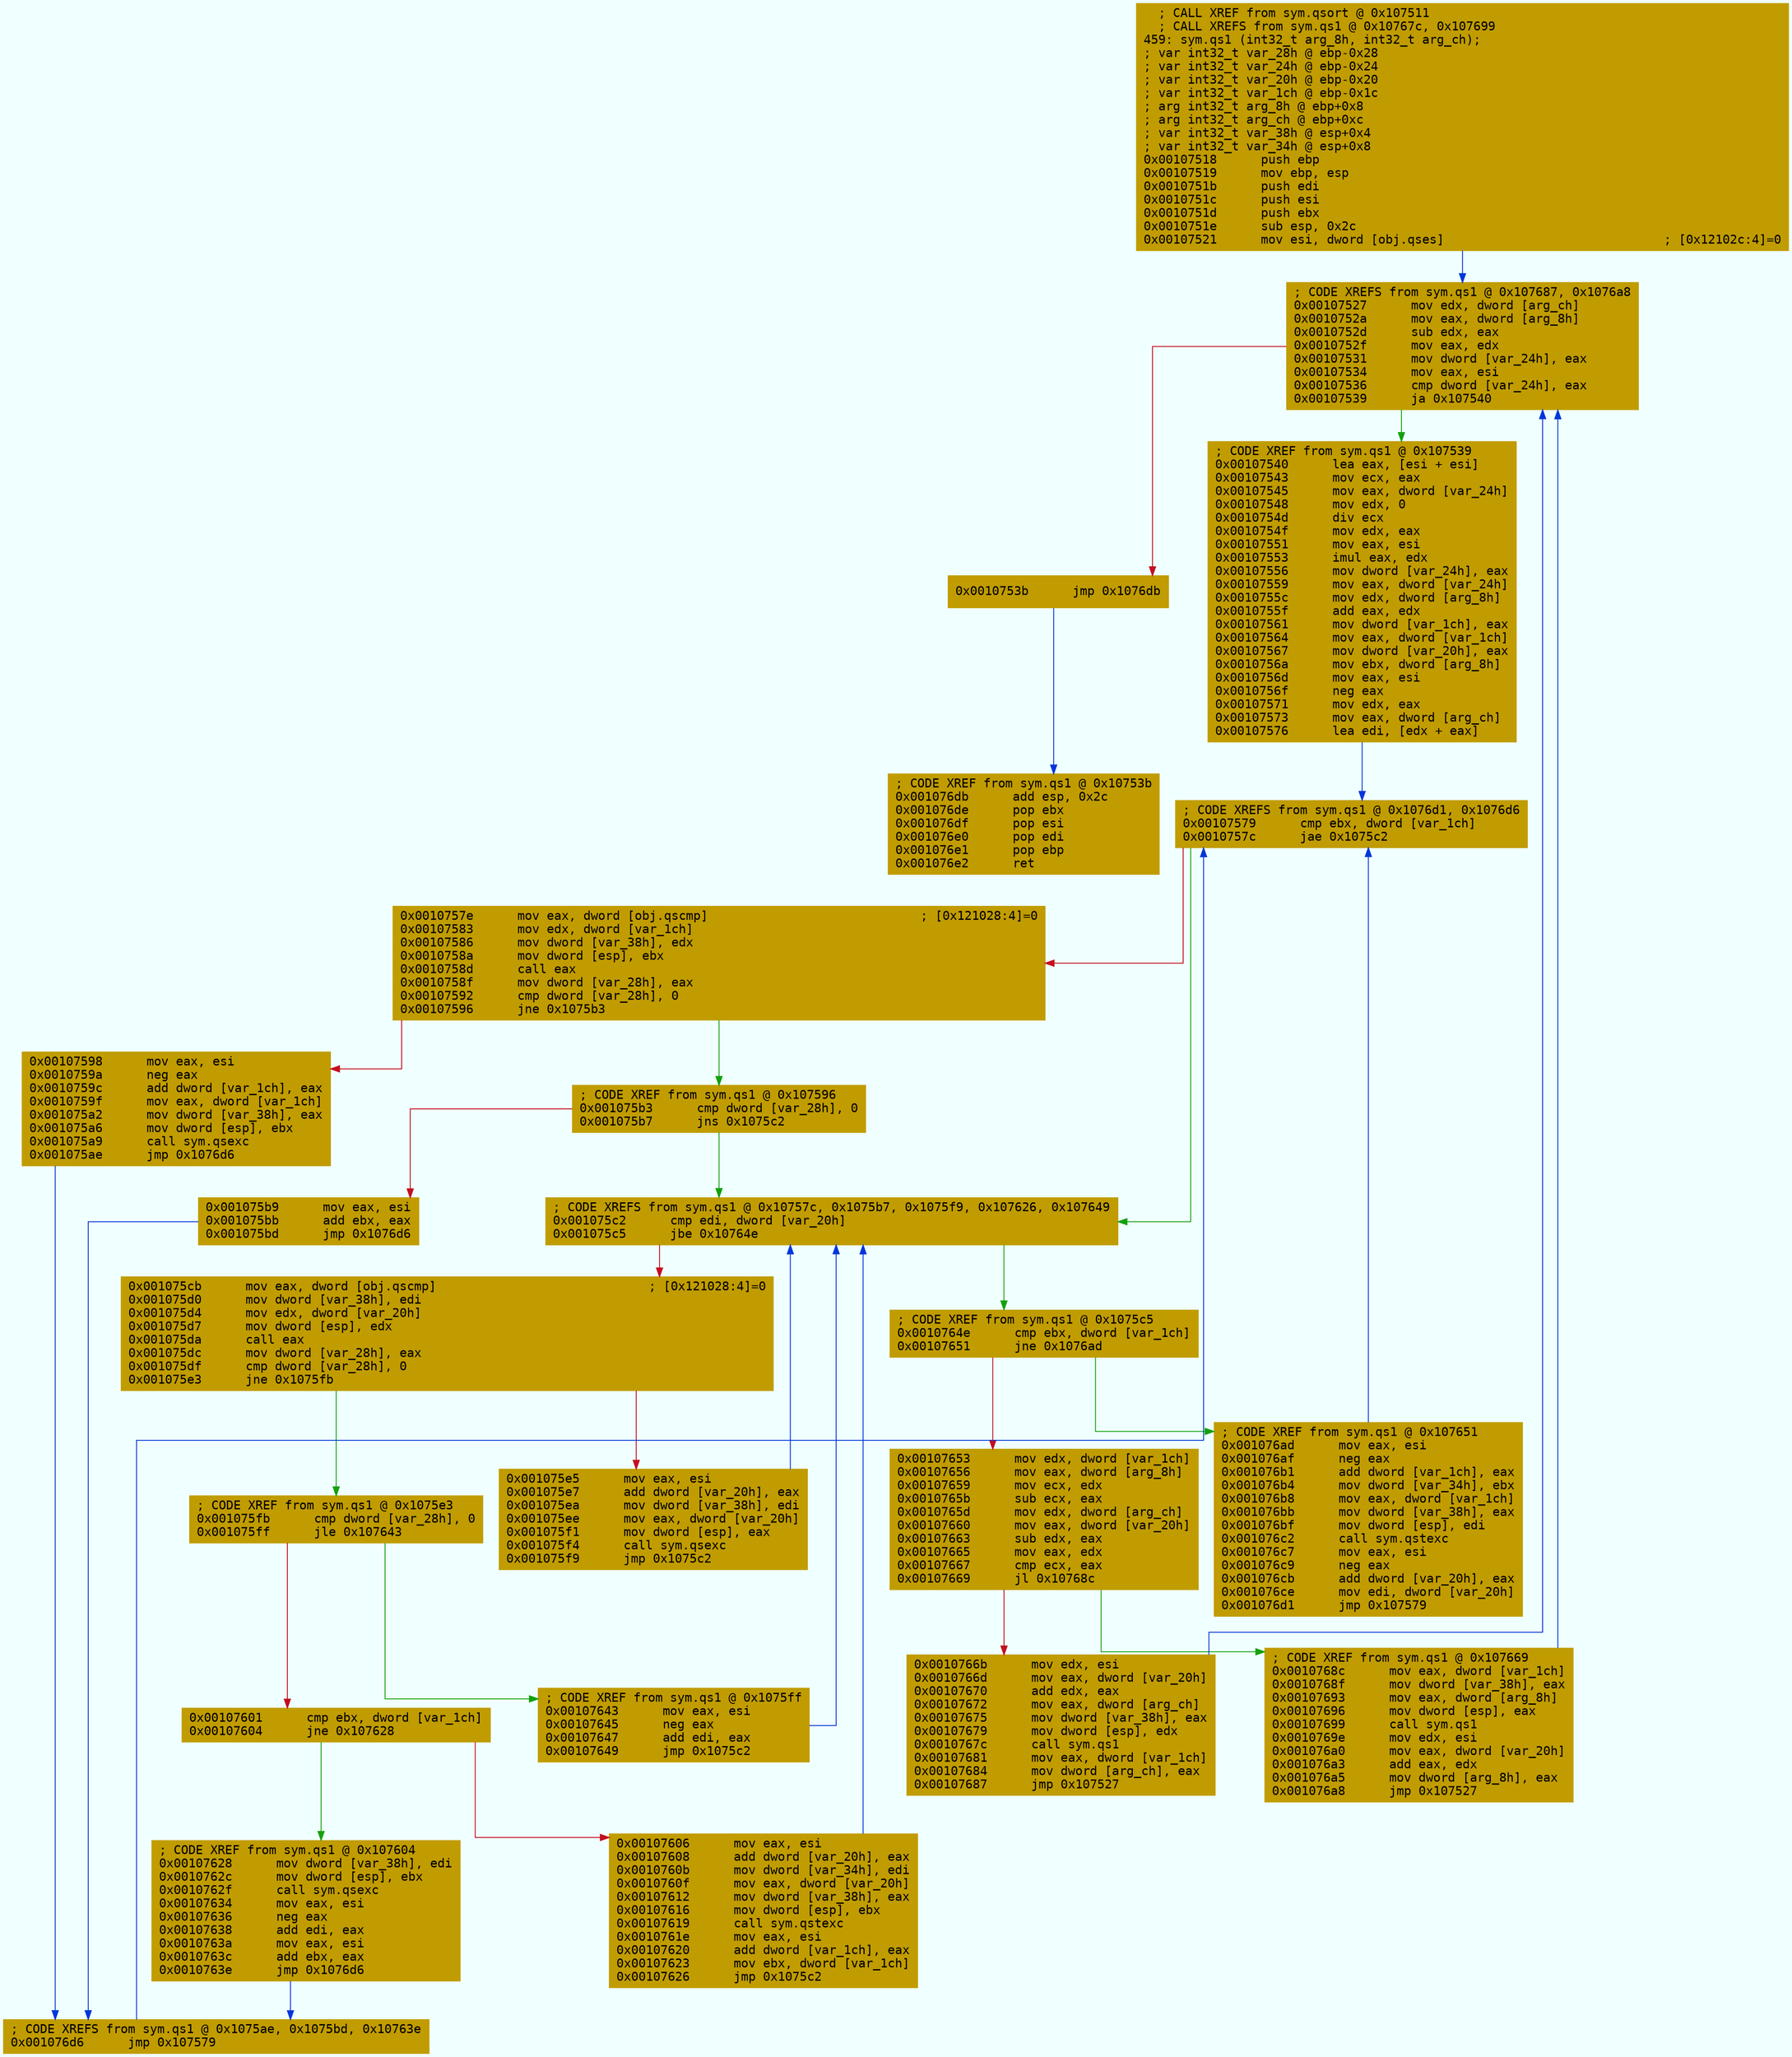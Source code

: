 digraph code {
	graph [bgcolor=azure fontsize=8 fontname="Courier" splines="ortho"];
	node [fillcolor=gray style=filled shape=box];
	edge [arrowhead="normal"];
	"0x00107518" [URL="sym.qs1/0x00107518", fillcolor="#c19c00",color="#c19c00", fontname="Courier",label="  ; CALL XREF from sym.qsort @ 0x107511\l  ; CALL XREFS from sym.qs1 @ 0x10767c, 0x107699\l459: sym.qs1 (int32_t arg_8h, int32_t arg_ch);\l; var int32_t var_28h @ ebp-0x28\l; var int32_t var_24h @ ebp-0x24\l; var int32_t var_20h @ ebp-0x20\l; var int32_t var_1ch @ ebp-0x1c\l; arg int32_t arg_8h @ ebp+0x8\l; arg int32_t arg_ch @ ebp+0xc\l; var int32_t var_38h @ esp+0x4\l; var int32_t var_34h @ esp+0x8\l0x00107518      push ebp\l0x00107519      mov ebp, esp\l0x0010751b      push edi\l0x0010751c      push esi\l0x0010751d      push ebx\l0x0010751e      sub esp, 0x2c\l0x00107521      mov esi, dword [obj.qses]                              ; [0x12102c:4]=0\l"]
	"0x00107527" [URL="sym.qs1/0x00107527", fillcolor="#c19c00",color="#c19c00", fontname="Courier",label="; CODE XREFS from sym.qs1 @ 0x107687, 0x1076a8\l0x00107527      mov edx, dword [arg_ch]\l0x0010752a      mov eax, dword [arg_8h]\l0x0010752d      sub edx, eax\l0x0010752f      mov eax, edx\l0x00107531      mov dword [var_24h], eax\l0x00107534      mov eax, esi\l0x00107536      cmp dword [var_24h], eax\l0x00107539      ja 0x107540\l"]
	"0x0010753b" [URL="sym.qs1/0x0010753b", fillcolor="#c19c00",color="#c19c00", fontname="Courier",label="0x0010753b      jmp 0x1076db\l"]
	"0x00107540" [URL="sym.qs1/0x00107540", fillcolor="#c19c00",color="#c19c00", fontname="Courier",label="; CODE XREF from sym.qs1 @ 0x107539\l0x00107540      lea eax, [esi + esi]\l0x00107543      mov ecx, eax\l0x00107545      mov eax, dword [var_24h]\l0x00107548      mov edx, 0\l0x0010754d      div ecx\l0x0010754f      mov edx, eax\l0x00107551      mov eax, esi\l0x00107553      imul eax, edx\l0x00107556      mov dword [var_24h], eax\l0x00107559      mov eax, dword [var_24h]\l0x0010755c      mov edx, dword [arg_8h]\l0x0010755f      add eax, edx\l0x00107561      mov dword [var_1ch], eax\l0x00107564      mov eax, dword [var_1ch]\l0x00107567      mov dword [var_20h], eax\l0x0010756a      mov ebx, dword [arg_8h]\l0x0010756d      mov eax, esi\l0x0010756f      neg eax\l0x00107571      mov edx, eax\l0x00107573      mov eax, dword [arg_ch]\l0x00107576      lea edi, [edx + eax]\l"]
	"0x00107579" [URL="sym.qs1/0x00107579", fillcolor="#c19c00",color="#c19c00", fontname="Courier",label="; CODE XREFS from sym.qs1 @ 0x1076d1, 0x1076d6\l0x00107579      cmp ebx, dword [var_1ch]\l0x0010757c      jae 0x1075c2\l"]
	"0x0010757e" [URL="sym.qs1/0x0010757e", fillcolor="#c19c00",color="#c19c00", fontname="Courier",label="0x0010757e      mov eax, dword [obj.qscmp]                             ; [0x121028:4]=0\l0x00107583      mov edx, dword [var_1ch]\l0x00107586      mov dword [var_38h], edx\l0x0010758a      mov dword [esp], ebx\l0x0010758d      call eax\l0x0010758f      mov dword [var_28h], eax\l0x00107592      cmp dword [var_28h], 0\l0x00107596      jne 0x1075b3\l"]
	"0x00107598" [URL="sym.qs1/0x00107598", fillcolor="#c19c00",color="#c19c00", fontname="Courier",label="0x00107598      mov eax, esi\l0x0010759a      neg eax\l0x0010759c      add dword [var_1ch], eax\l0x0010759f      mov eax, dword [var_1ch]\l0x001075a2      mov dword [var_38h], eax\l0x001075a6      mov dword [esp], ebx\l0x001075a9      call sym.qsexc\l0x001075ae      jmp 0x1076d6\l"]
	"0x001075b3" [URL="sym.qs1/0x001075b3", fillcolor="#c19c00",color="#c19c00", fontname="Courier",label="; CODE XREF from sym.qs1 @ 0x107596\l0x001075b3      cmp dword [var_28h], 0\l0x001075b7      jns 0x1075c2\l"]
	"0x001075b9" [URL="sym.qs1/0x001075b9", fillcolor="#c19c00",color="#c19c00", fontname="Courier",label="0x001075b9      mov eax, esi\l0x001075bb      add ebx, eax\l0x001075bd      jmp 0x1076d6\l"]
	"0x001075c2" [URL="sym.qs1/0x001075c2", fillcolor="#c19c00",color="#c19c00", fontname="Courier",label="; CODE XREFS from sym.qs1 @ 0x10757c, 0x1075b7, 0x1075f9, 0x107626, 0x107649\l0x001075c2      cmp edi, dword [var_20h]\l0x001075c5      jbe 0x10764e\l"]
	"0x001075cb" [URL="sym.qs1/0x001075cb", fillcolor="#c19c00",color="#c19c00", fontname="Courier",label="0x001075cb      mov eax, dword [obj.qscmp]                             ; [0x121028:4]=0\l0x001075d0      mov dword [var_38h], edi\l0x001075d4      mov edx, dword [var_20h]\l0x001075d7      mov dword [esp], edx\l0x001075da      call eax\l0x001075dc      mov dword [var_28h], eax\l0x001075df      cmp dword [var_28h], 0\l0x001075e3      jne 0x1075fb\l"]
	"0x001075e5" [URL="sym.qs1/0x001075e5", fillcolor="#c19c00",color="#c19c00", fontname="Courier",label="0x001075e5      mov eax, esi\l0x001075e7      add dword [var_20h], eax\l0x001075ea      mov dword [var_38h], edi\l0x001075ee      mov eax, dword [var_20h]\l0x001075f1      mov dword [esp], eax\l0x001075f4      call sym.qsexc\l0x001075f9      jmp 0x1075c2\l"]
	"0x001075fb" [URL="sym.qs1/0x001075fb", fillcolor="#c19c00",color="#c19c00", fontname="Courier",label="; CODE XREF from sym.qs1 @ 0x1075e3\l0x001075fb      cmp dword [var_28h], 0\l0x001075ff      jle 0x107643\l"]
	"0x00107601" [URL="sym.qs1/0x00107601", fillcolor="#c19c00",color="#c19c00", fontname="Courier",label="0x00107601      cmp ebx, dword [var_1ch]\l0x00107604      jne 0x107628\l"]
	"0x00107606" [URL="sym.qs1/0x00107606", fillcolor="#c19c00",color="#c19c00", fontname="Courier",label="0x00107606      mov eax, esi\l0x00107608      add dword [var_20h], eax\l0x0010760b      mov dword [var_34h], edi\l0x0010760f      mov eax, dword [var_20h]\l0x00107612      mov dword [var_38h], eax\l0x00107616      mov dword [esp], ebx\l0x00107619      call sym.qstexc\l0x0010761e      mov eax, esi\l0x00107620      add dword [var_1ch], eax\l0x00107623      mov ebx, dword [var_1ch]\l0x00107626      jmp 0x1075c2\l"]
	"0x00107628" [URL="sym.qs1/0x00107628", fillcolor="#c19c00",color="#c19c00", fontname="Courier",label="; CODE XREF from sym.qs1 @ 0x107604\l0x00107628      mov dword [var_38h], edi\l0x0010762c      mov dword [esp], ebx\l0x0010762f      call sym.qsexc\l0x00107634      mov eax, esi\l0x00107636      neg eax\l0x00107638      add edi, eax\l0x0010763a      mov eax, esi\l0x0010763c      add ebx, eax\l0x0010763e      jmp 0x1076d6\l"]
	"0x00107643" [URL="sym.qs1/0x00107643", fillcolor="#c19c00",color="#c19c00", fontname="Courier",label="; CODE XREF from sym.qs1 @ 0x1075ff\l0x00107643      mov eax, esi\l0x00107645      neg eax\l0x00107647      add edi, eax\l0x00107649      jmp 0x1075c2\l"]
	"0x0010764e" [URL="sym.qs1/0x0010764e", fillcolor="#c19c00",color="#c19c00", fontname="Courier",label="; CODE XREF from sym.qs1 @ 0x1075c5\l0x0010764e      cmp ebx, dword [var_1ch]\l0x00107651      jne 0x1076ad\l"]
	"0x00107653" [URL="sym.qs1/0x00107653", fillcolor="#c19c00",color="#c19c00", fontname="Courier",label="0x00107653      mov edx, dword [var_1ch]\l0x00107656      mov eax, dword [arg_8h]\l0x00107659      mov ecx, edx\l0x0010765b      sub ecx, eax\l0x0010765d      mov edx, dword [arg_ch]\l0x00107660      mov eax, dword [var_20h]\l0x00107663      sub edx, eax\l0x00107665      mov eax, edx\l0x00107667      cmp ecx, eax\l0x00107669      jl 0x10768c\l"]
	"0x0010766b" [URL="sym.qs1/0x0010766b", fillcolor="#c19c00",color="#c19c00", fontname="Courier",label="0x0010766b      mov edx, esi\l0x0010766d      mov eax, dword [var_20h]\l0x00107670      add edx, eax\l0x00107672      mov eax, dword [arg_ch]\l0x00107675      mov dword [var_38h], eax\l0x00107679      mov dword [esp], edx\l0x0010767c      call sym.qs1\l0x00107681      mov eax, dword [var_1ch]\l0x00107684      mov dword [arg_ch], eax\l0x00107687      jmp 0x107527\l"]
	"0x0010768c" [URL="sym.qs1/0x0010768c", fillcolor="#c19c00",color="#c19c00", fontname="Courier",label="; CODE XREF from sym.qs1 @ 0x107669\l0x0010768c      mov eax, dword [var_1ch]\l0x0010768f      mov dword [var_38h], eax\l0x00107693      mov eax, dword [arg_8h]\l0x00107696      mov dword [esp], eax\l0x00107699      call sym.qs1\l0x0010769e      mov edx, esi\l0x001076a0      mov eax, dword [var_20h]\l0x001076a3      add eax, edx\l0x001076a5      mov dword [arg_8h], eax\l0x001076a8      jmp 0x107527\l"]
	"0x001076ad" [URL="sym.qs1/0x001076ad", fillcolor="#c19c00",color="#c19c00", fontname="Courier",label="; CODE XREF from sym.qs1 @ 0x107651\l0x001076ad      mov eax, esi\l0x001076af      neg eax\l0x001076b1      add dword [var_1ch], eax\l0x001076b4      mov dword [var_34h], ebx\l0x001076b8      mov eax, dword [var_1ch]\l0x001076bb      mov dword [var_38h], eax\l0x001076bf      mov dword [esp], edi\l0x001076c2      call sym.qstexc\l0x001076c7      mov eax, esi\l0x001076c9      neg eax\l0x001076cb      add dword [var_20h], eax\l0x001076ce      mov edi, dword [var_20h]\l0x001076d1      jmp 0x107579\l"]
	"0x001076d6" [URL="sym.qs1/0x001076d6", fillcolor="#c19c00",color="#c19c00", fontname="Courier",label="; CODE XREFS from sym.qs1 @ 0x1075ae, 0x1075bd, 0x10763e\l0x001076d6      jmp 0x107579\l"]
	"0x001076db" [URL="sym.qs1/0x001076db", fillcolor="#c19c00",color="#c19c00", fontname="Courier",label="; CODE XREF from sym.qs1 @ 0x10753b\l0x001076db      add esp, 0x2c\l0x001076de      pop ebx\l0x001076df      pop esi\l0x001076e0      pop edi\l0x001076e1      pop ebp\l0x001076e2      ret\l"]
        "0x00107518" -> "0x00107527" [color="#0037da"];
        "0x00107527" -> "0x00107540" [color="#13a10e"];
        "0x00107527" -> "0x0010753b" [color="#c50f1f"];
        "0x0010753b" -> "0x001076db" [color="#0037da"];
        "0x00107540" -> "0x00107579" [color="#0037da"];
        "0x00107579" -> "0x001075c2" [color="#13a10e"];
        "0x00107579" -> "0x0010757e" [color="#c50f1f"];
        "0x0010757e" -> "0x001075b3" [color="#13a10e"];
        "0x0010757e" -> "0x00107598" [color="#c50f1f"];
        "0x00107598" -> "0x001076d6" [color="#0037da"];
        "0x001075b3" -> "0x001075c2" [color="#13a10e"];
        "0x001075b3" -> "0x001075b9" [color="#c50f1f"];
        "0x001075b9" -> "0x001076d6" [color="#0037da"];
        "0x001075c2" -> "0x0010764e" [color="#13a10e"];
        "0x001075c2" -> "0x001075cb" [color="#c50f1f"];
        "0x001075cb" -> "0x001075fb" [color="#13a10e"];
        "0x001075cb" -> "0x001075e5" [color="#c50f1f"];
        "0x001075e5" -> "0x001075c2" [color="#0037da"];
        "0x001075fb" -> "0x00107643" [color="#13a10e"];
        "0x001075fb" -> "0x00107601" [color="#c50f1f"];
        "0x00107601" -> "0x00107628" [color="#13a10e"];
        "0x00107601" -> "0x00107606" [color="#c50f1f"];
        "0x00107606" -> "0x001075c2" [color="#0037da"];
        "0x00107628" -> "0x001076d6" [color="#0037da"];
        "0x00107643" -> "0x001075c2" [color="#0037da"];
        "0x0010764e" -> "0x001076ad" [color="#13a10e"];
        "0x0010764e" -> "0x00107653" [color="#c50f1f"];
        "0x00107653" -> "0x0010768c" [color="#13a10e"];
        "0x00107653" -> "0x0010766b" [color="#c50f1f"];
        "0x0010766b" -> "0x00107527" [color="#0037da"];
        "0x0010768c" -> "0x00107527" [color="#0037da"];
        "0x001076ad" -> "0x00107579" [color="#0037da"];
        "0x001076d6" -> "0x00107579" [color="#0037da"];
}
